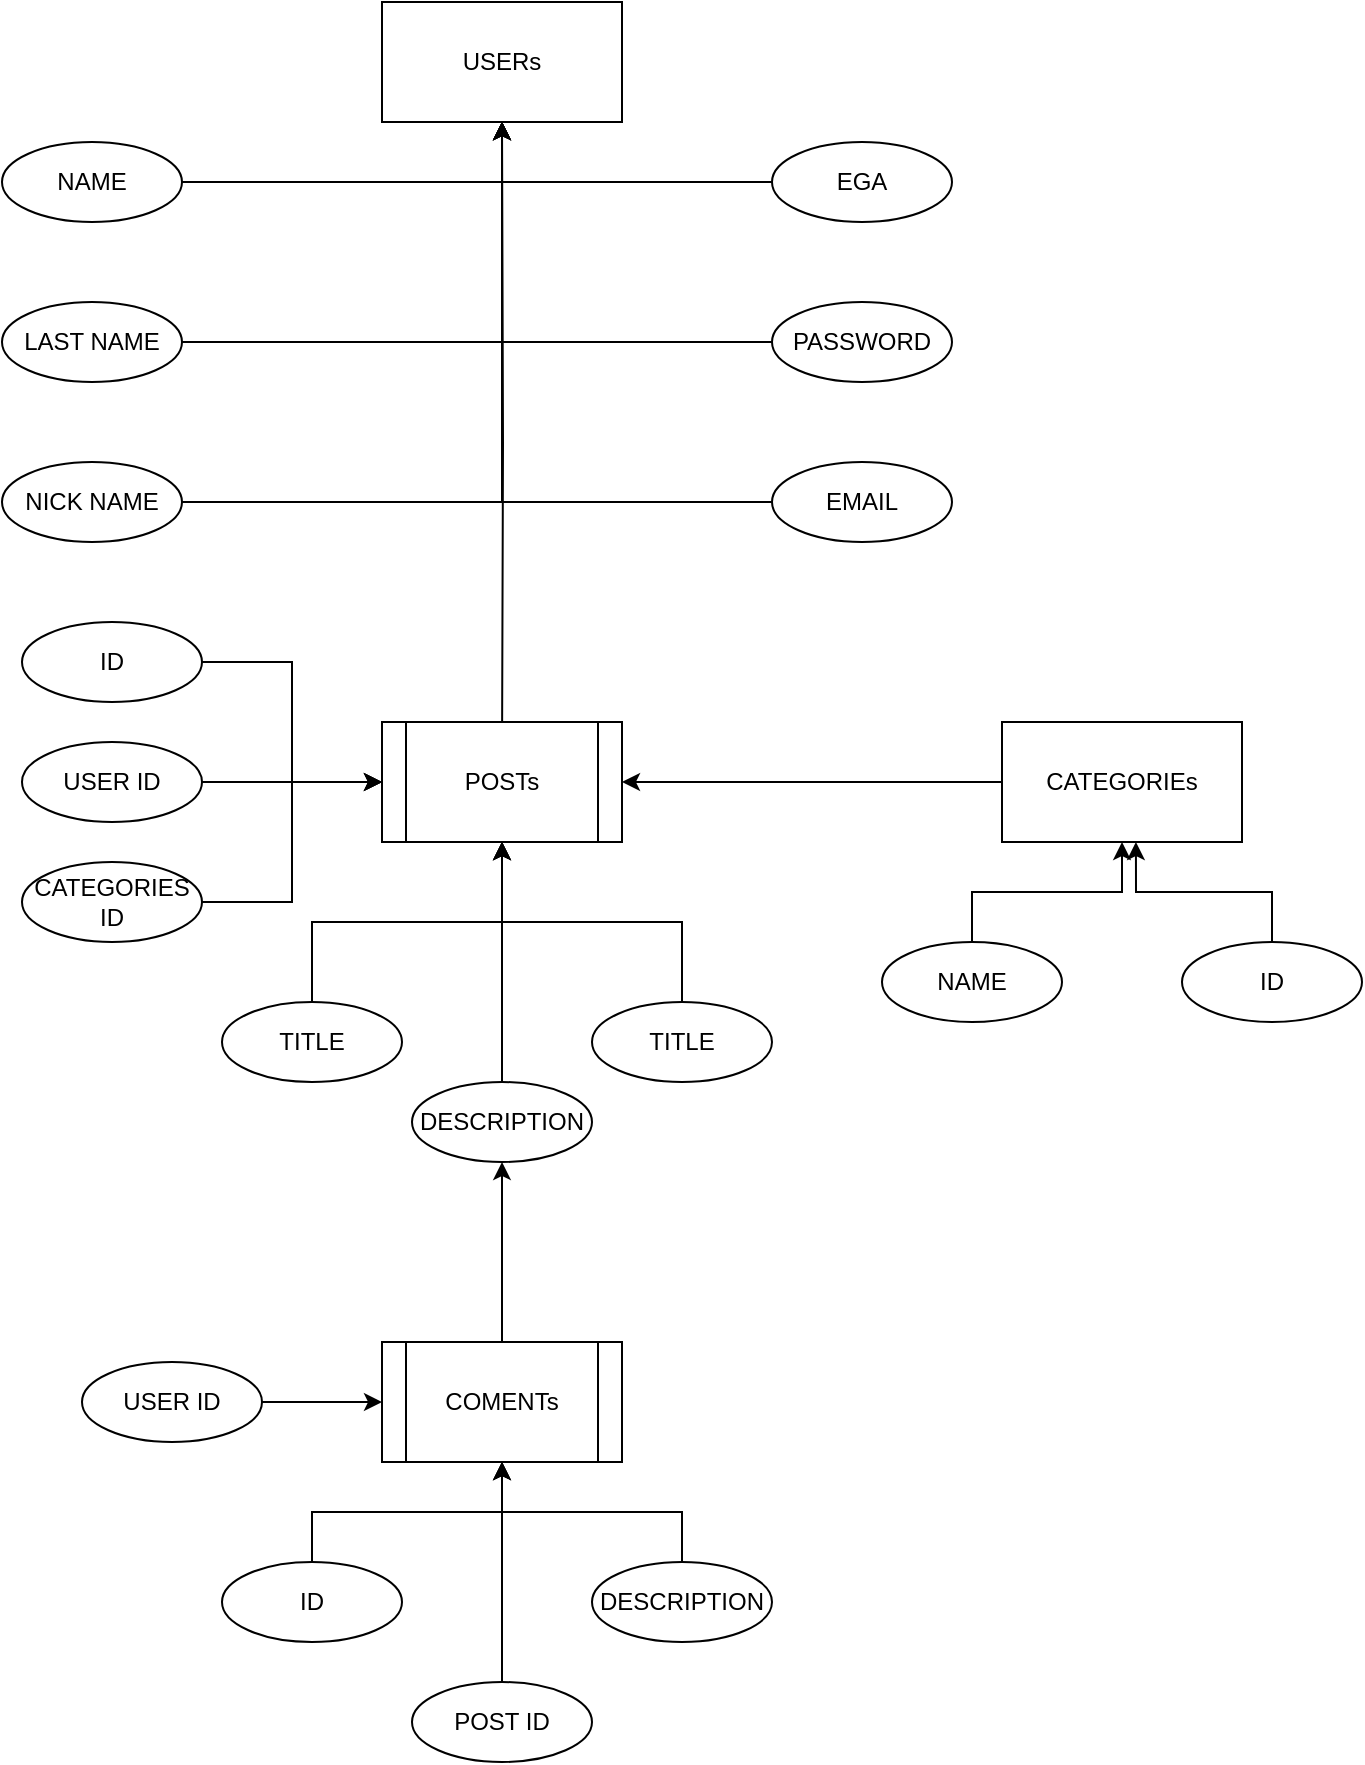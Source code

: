 <mxfile version="22.1.18" type="github">
  <diagram name="Página-1" id="rb42LFEo5janDIC5-V5k">
    <mxGraphModel dx="1434" dy="746" grid="1" gridSize="10" guides="1" tooltips="1" connect="1" arrows="1" fold="1" page="1" pageScale="1" pageWidth="827" pageHeight="1169" math="0" shadow="0">
      <root>
        <mxCell id="0" />
        <mxCell id="1" parent="0" />
        <mxCell id="3rW2R0tGbgQKoirPy5dK-25" style="edgeStyle=orthogonalEdgeStyle;rounded=0;orthogonalLoop=1;jettySize=auto;html=1;entryX=0.5;entryY=1;entryDx=0;entryDy=0;" edge="1" parent="1" target="3rW2R0tGbgQKoirPy5dK-3">
          <mxGeometry relative="1" as="geometry">
            <mxPoint x="390" y="410" as="sourcePoint" />
          </mxGeometry>
        </mxCell>
        <mxCell id="3rW2R0tGbgQKoirPy5dK-3" value="USERs" style="rounded=0;whiteSpace=wrap;html=1;" vertex="1" parent="1">
          <mxGeometry x="330" y="30" width="120" height="60" as="geometry" />
        </mxCell>
        <mxCell id="3rW2R0tGbgQKoirPy5dK-36" style="edgeStyle=orthogonalEdgeStyle;rounded=0;orthogonalLoop=1;jettySize=auto;html=1;entryX=1;entryY=0.5;entryDx=0;entryDy=0;" edge="1" parent="1" source="3rW2R0tGbgQKoirPy5dK-4" target="3rW2R0tGbgQKoirPy5dK-27">
          <mxGeometry relative="1" as="geometry" />
        </mxCell>
        <mxCell id="3rW2R0tGbgQKoirPy5dK-4" value="CATEGORIEs" style="rounded=0;whiteSpace=wrap;html=1;" vertex="1" parent="1">
          <mxGeometry x="640" y="390" width="120" height="60" as="geometry" />
        </mxCell>
        <mxCell id="3rW2R0tGbgQKoirPy5dK-13" style="edgeStyle=orthogonalEdgeStyle;rounded=0;orthogonalLoop=1;jettySize=auto;html=1;entryX=0.5;entryY=1;entryDx=0;entryDy=0;" edge="1" parent="1" source="3rW2R0tGbgQKoirPy5dK-9" target="3rW2R0tGbgQKoirPy5dK-27">
          <mxGeometry relative="1" as="geometry">
            <mxPoint x="390" y="470" as="targetPoint" />
          </mxGeometry>
        </mxCell>
        <mxCell id="3rW2R0tGbgQKoirPy5dK-7" style="edgeStyle=orthogonalEdgeStyle;rounded=0;orthogonalLoop=1;jettySize=auto;html=1;entryX=0.5;entryY=1;entryDx=0;entryDy=0;" edge="1" parent="1" source="3rW2R0tGbgQKoirPy5dK-6" target="3rW2R0tGbgQKoirPy5dK-27">
          <mxGeometry relative="1" as="geometry">
            <mxPoint x="490" y="450" as="targetPoint" />
          </mxGeometry>
        </mxCell>
        <mxCell id="3rW2R0tGbgQKoirPy5dK-6" value="TITLE" style="ellipse;whiteSpace=wrap;html=1;" vertex="1" parent="1">
          <mxGeometry x="250" y="530" width="90" height="40" as="geometry" />
        </mxCell>
        <mxCell id="3rW2R0tGbgQKoirPy5dK-10" style="edgeStyle=orthogonalEdgeStyle;rounded=0;orthogonalLoop=1;jettySize=auto;html=1;entryX=0.5;entryY=1;entryDx=0;entryDy=0;" edge="1" parent="1" source="3rW2R0tGbgQKoirPy5dK-9" target="3rW2R0tGbgQKoirPy5dK-27">
          <mxGeometry relative="1" as="geometry">
            <mxPoint x="390" y="470" as="targetPoint" />
          </mxGeometry>
        </mxCell>
        <mxCell id="3rW2R0tGbgQKoirPy5dK-12" style="edgeStyle=orthogonalEdgeStyle;rounded=0;orthogonalLoop=1;jettySize=auto;html=1;entryX=0.5;entryY=1;entryDx=0;entryDy=0;" edge="1" parent="1" source="3rW2R0tGbgQKoirPy5dK-11" target="3rW2R0tGbgQKoirPy5dK-27">
          <mxGeometry relative="1" as="geometry">
            <mxPoint x="390" y="470" as="targetPoint" />
          </mxGeometry>
        </mxCell>
        <mxCell id="3rW2R0tGbgQKoirPy5dK-11" value="TITLE" style="ellipse;whiteSpace=wrap;html=1;" vertex="1" parent="1">
          <mxGeometry x="435" y="530" width="90" height="40" as="geometry" />
        </mxCell>
        <mxCell id="3rW2R0tGbgQKoirPy5dK-9" value="DESCRIPTION" style="ellipse;whiteSpace=wrap;html=1;" vertex="1" parent="1">
          <mxGeometry x="345" y="570" width="90" height="40" as="geometry" />
        </mxCell>
        <mxCell id="3rW2R0tGbgQKoirPy5dK-17" style="edgeStyle=orthogonalEdgeStyle;rounded=0;orthogonalLoop=1;jettySize=auto;html=1;entryX=0.5;entryY=1;entryDx=0;entryDy=0;" edge="1" parent="1" source="3rW2R0tGbgQKoirPy5dK-15" target="3rW2R0tGbgQKoirPy5dK-9">
          <mxGeometry relative="1" as="geometry" />
        </mxCell>
        <mxCell id="3rW2R0tGbgQKoirPy5dK-15" value="COMENTs" style="shape=process;whiteSpace=wrap;html=1;backgroundOutline=1;" vertex="1" parent="1">
          <mxGeometry x="330" y="700" width="120" height="60" as="geometry" />
        </mxCell>
        <mxCell id="3rW2R0tGbgQKoirPy5dK-19" style="edgeStyle=orthogonalEdgeStyle;rounded=0;orthogonalLoop=1;jettySize=auto;html=1;entryX=0.5;entryY=1;entryDx=0;entryDy=0;" edge="1" parent="1" source="3rW2R0tGbgQKoirPy5dK-18" target="3rW2R0tGbgQKoirPy5dK-3">
          <mxGeometry relative="1" as="geometry" />
        </mxCell>
        <mxCell id="3rW2R0tGbgQKoirPy5dK-18" value="NAME" style="ellipse;whiteSpace=wrap;html=1;" vertex="1" parent="1">
          <mxGeometry x="140" y="100" width="90" height="40" as="geometry" />
        </mxCell>
        <mxCell id="3rW2R0tGbgQKoirPy5dK-24" style="edgeStyle=orthogonalEdgeStyle;rounded=0;orthogonalLoop=1;jettySize=auto;html=1;entryX=0.5;entryY=1;entryDx=0;entryDy=0;" edge="1" parent="1" source="3rW2R0tGbgQKoirPy5dK-20" target="3rW2R0tGbgQKoirPy5dK-3">
          <mxGeometry relative="1" as="geometry" />
        </mxCell>
        <mxCell id="3rW2R0tGbgQKoirPy5dK-20" value="LAST NAME" style="ellipse;whiteSpace=wrap;html=1;" vertex="1" parent="1">
          <mxGeometry x="140" y="180" width="90" height="40" as="geometry" />
        </mxCell>
        <mxCell id="3rW2R0tGbgQKoirPy5dK-23" style="edgeStyle=orthogonalEdgeStyle;rounded=0;orthogonalLoop=1;jettySize=auto;html=1;entryX=0.5;entryY=1;entryDx=0;entryDy=0;" edge="1" parent="1" source="3rW2R0tGbgQKoirPy5dK-22" target="3rW2R0tGbgQKoirPy5dK-3">
          <mxGeometry relative="1" as="geometry">
            <mxPoint x="390" y="100" as="targetPoint" />
          </mxGeometry>
        </mxCell>
        <mxCell id="3rW2R0tGbgQKoirPy5dK-22" value="NICK NAME" style="ellipse;whiteSpace=wrap;html=1;" vertex="1" parent="1">
          <mxGeometry x="140" y="260" width="90" height="40" as="geometry" />
        </mxCell>
        <mxCell id="3rW2R0tGbgQKoirPy5dK-27" value="POSTs" style="shape=process;whiteSpace=wrap;html=1;backgroundOutline=1;" vertex="1" parent="1">
          <mxGeometry x="330" y="390" width="120" height="60" as="geometry" />
        </mxCell>
        <mxCell id="3rW2R0tGbgQKoirPy5dK-29" style="edgeStyle=orthogonalEdgeStyle;rounded=0;orthogonalLoop=1;jettySize=auto;html=1;entryX=0.5;entryY=1;entryDx=0;entryDy=0;" edge="1" parent="1" source="3rW2R0tGbgQKoirPy5dK-28" target="3rW2R0tGbgQKoirPy5dK-3">
          <mxGeometry relative="1" as="geometry" />
        </mxCell>
        <mxCell id="3rW2R0tGbgQKoirPy5dK-28" value="EGA" style="ellipse;whiteSpace=wrap;html=1;" vertex="1" parent="1">
          <mxGeometry x="525" y="100" width="90" height="40" as="geometry" />
        </mxCell>
        <mxCell id="3rW2R0tGbgQKoirPy5dK-33" style="edgeStyle=orthogonalEdgeStyle;rounded=0;orthogonalLoop=1;jettySize=auto;html=1;entryX=0.5;entryY=1;entryDx=0;entryDy=0;" edge="1" parent="1" source="3rW2R0tGbgQKoirPy5dK-32" target="3rW2R0tGbgQKoirPy5dK-3">
          <mxGeometry relative="1" as="geometry" />
        </mxCell>
        <mxCell id="3rW2R0tGbgQKoirPy5dK-32" value="PASSWORD" style="ellipse;whiteSpace=wrap;html=1;" vertex="1" parent="1">
          <mxGeometry x="525" y="180" width="90" height="40" as="geometry" />
        </mxCell>
        <mxCell id="3rW2R0tGbgQKoirPy5dK-35" style="edgeStyle=orthogonalEdgeStyle;rounded=0;orthogonalLoop=1;jettySize=auto;html=1;entryX=0.5;entryY=1;entryDx=0;entryDy=0;" edge="1" parent="1" source="3rW2R0tGbgQKoirPy5dK-34" target="3rW2R0tGbgQKoirPy5dK-3">
          <mxGeometry relative="1" as="geometry" />
        </mxCell>
        <mxCell id="3rW2R0tGbgQKoirPy5dK-34" value="EMAIL" style="ellipse;whiteSpace=wrap;html=1;" vertex="1" parent="1">
          <mxGeometry x="525" y="260" width="90" height="40" as="geometry" />
        </mxCell>
        <mxCell id="3rW2R0tGbgQKoirPy5dK-37" value="NAME" style="ellipse;whiteSpace=wrap;html=1;" vertex="1" parent="1">
          <mxGeometry x="580" y="500" width="90" height="40" as="geometry" />
        </mxCell>
        <mxCell id="3rW2R0tGbgQKoirPy5dK-38" value="ID" style="ellipse;whiteSpace=wrap;html=1;" vertex="1" parent="1">
          <mxGeometry x="730" y="500" width="90" height="40" as="geometry" />
        </mxCell>
        <mxCell id="3rW2R0tGbgQKoirPy5dK-39" style="edgeStyle=orthogonalEdgeStyle;rounded=0;orthogonalLoop=1;jettySize=auto;html=1;entryX=0.558;entryY=1;entryDx=0;entryDy=0;entryPerimeter=0;" edge="1" parent="1" source="3rW2R0tGbgQKoirPy5dK-38" target="3rW2R0tGbgQKoirPy5dK-4">
          <mxGeometry relative="1" as="geometry" />
        </mxCell>
        <mxCell id="3rW2R0tGbgQKoirPy5dK-40" style="edgeStyle=orthogonalEdgeStyle;rounded=0;orthogonalLoop=1;jettySize=auto;html=1;" edge="1" parent="1" source="3rW2R0tGbgQKoirPy5dK-37" target="3rW2R0tGbgQKoirPy5dK-4">
          <mxGeometry relative="1" as="geometry" />
        </mxCell>
        <mxCell id="3rW2R0tGbgQKoirPy5dK-42" style="edgeStyle=orthogonalEdgeStyle;rounded=0;orthogonalLoop=1;jettySize=auto;html=1;entryX=0;entryY=0.5;entryDx=0;entryDy=0;" edge="1" parent="1" source="3rW2R0tGbgQKoirPy5dK-41" target="3rW2R0tGbgQKoirPy5dK-27">
          <mxGeometry relative="1" as="geometry" />
        </mxCell>
        <mxCell id="3rW2R0tGbgQKoirPy5dK-41" value="CATEGORIES ID" style="ellipse;whiteSpace=wrap;html=1;" vertex="1" parent="1">
          <mxGeometry x="150" y="460" width="90" height="40" as="geometry" />
        </mxCell>
        <mxCell id="3rW2R0tGbgQKoirPy5dK-44" style="edgeStyle=orthogonalEdgeStyle;rounded=0;orthogonalLoop=1;jettySize=auto;html=1;entryX=0;entryY=0.5;entryDx=0;entryDy=0;" edge="1" parent="1" source="3rW2R0tGbgQKoirPy5dK-43" target="3rW2R0tGbgQKoirPy5dK-27">
          <mxGeometry relative="1" as="geometry" />
        </mxCell>
        <mxCell id="3rW2R0tGbgQKoirPy5dK-43" value="ID" style="ellipse;whiteSpace=wrap;html=1;" vertex="1" parent="1">
          <mxGeometry x="150" y="340" width="90" height="40" as="geometry" />
        </mxCell>
        <mxCell id="3rW2R0tGbgQKoirPy5dK-49" style="edgeStyle=orthogonalEdgeStyle;rounded=0;orthogonalLoop=1;jettySize=auto;html=1;entryX=0.5;entryY=1;entryDx=0;entryDy=0;" edge="1" parent="1" source="3rW2R0tGbgQKoirPy5dK-48" target="3rW2R0tGbgQKoirPy5dK-15">
          <mxGeometry relative="1" as="geometry" />
        </mxCell>
        <mxCell id="3rW2R0tGbgQKoirPy5dK-48" value="ID" style="ellipse;whiteSpace=wrap;html=1;" vertex="1" parent="1">
          <mxGeometry x="250" y="810" width="90" height="40" as="geometry" />
        </mxCell>
        <mxCell id="3rW2R0tGbgQKoirPy5dK-51" style="edgeStyle=orthogonalEdgeStyle;rounded=0;orthogonalLoop=1;jettySize=auto;html=1;entryX=0.5;entryY=1;entryDx=0;entryDy=0;" edge="1" parent="1" source="3rW2R0tGbgQKoirPy5dK-50" target="3rW2R0tGbgQKoirPy5dK-15">
          <mxGeometry relative="1" as="geometry" />
        </mxCell>
        <mxCell id="3rW2R0tGbgQKoirPy5dK-50" value="DESCRIPTION" style="ellipse;whiteSpace=wrap;html=1;" vertex="1" parent="1">
          <mxGeometry x="435" y="810" width="90" height="40" as="geometry" />
        </mxCell>
        <mxCell id="3rW2R0tGbgQKoirPy5dK-53" style="edgeStyle=orthogonalEdgeStyle;rounded=0;orthogonalLoop=1;jettySize=auto;html=1;entryX=0.5;entryY=1;entryDx=0;entryDy=0;" edge="1" parent="1" source="3rW2R0tGbgQKoirPy5dK-52" target="3rW2R0tGbgQKoirPy5dK-15">
          <mxGeometry relative="1" as="geometry" />
        </mxCell>
        <mxCell id="3rW2R0tGbgQKoirPy5dK-52" value="POST ID" style="ellipse;whiteSpace=wrap;html=1;" vertex="1" parent="1">
          <mxGeometry x="345" y="870" width="90" height="40" as="geometry" />
        </mxCell>
        <mxCell id="3rW2R0tGbgQKoirPy5dK-55" style="edgeStyle=orthogonalEdgeStyle;rounded=0;orthogonalLoop=1;jettySize=auto;html=1;" edge="1" parent="1" source="3rW2R0tGbgQKoirPy5dK-54" target="3rW2R0tGbgQKoirPy5dK-15">
          <mxGeometry relative="1" as="geometry" />
        </mxCell>
        <mxCell id="3rW2R0tGbgQKoirPy5dK-54" value="USER ID" style="ellipse;whiteSpace=wrap;html=1;" vertex="1" parent="1">
          <mxGeometry x="180" y="710" width="90" height="40" as="geometry" />
        </mxCell>
        <mxCell id="3rW2R0tGbgQKoirPy5dK-57" style="edgeStyle=orthogonalEdgeStyle;rounded=0;orthogonalLoop=1;jettySize=auto;html=1;entryX=0;entryY=0.5;entryDx=0;entryDy=0;" edge="1" parent="1" source="3rW2R0tGbgQKoirPy5dK-56" target="3rW2R0tGbgQKoirPy5dK-27">
          <mxGeometry relative="1" as="geometry" />
        </mxCell>
        <mxCell id="3rW2R0tGbgQKoirPy5dK-56" value="USER ID" style="ellipse;whiteSpace=wrap;html=1;" vertex="1" parent="1">
          <mxGeometry x="150" y="400" width="90" height="40" as="geometry" />
        </mxCell>
      </root>
    </mxGraphModel>
  </diagram>
</mxfile>
